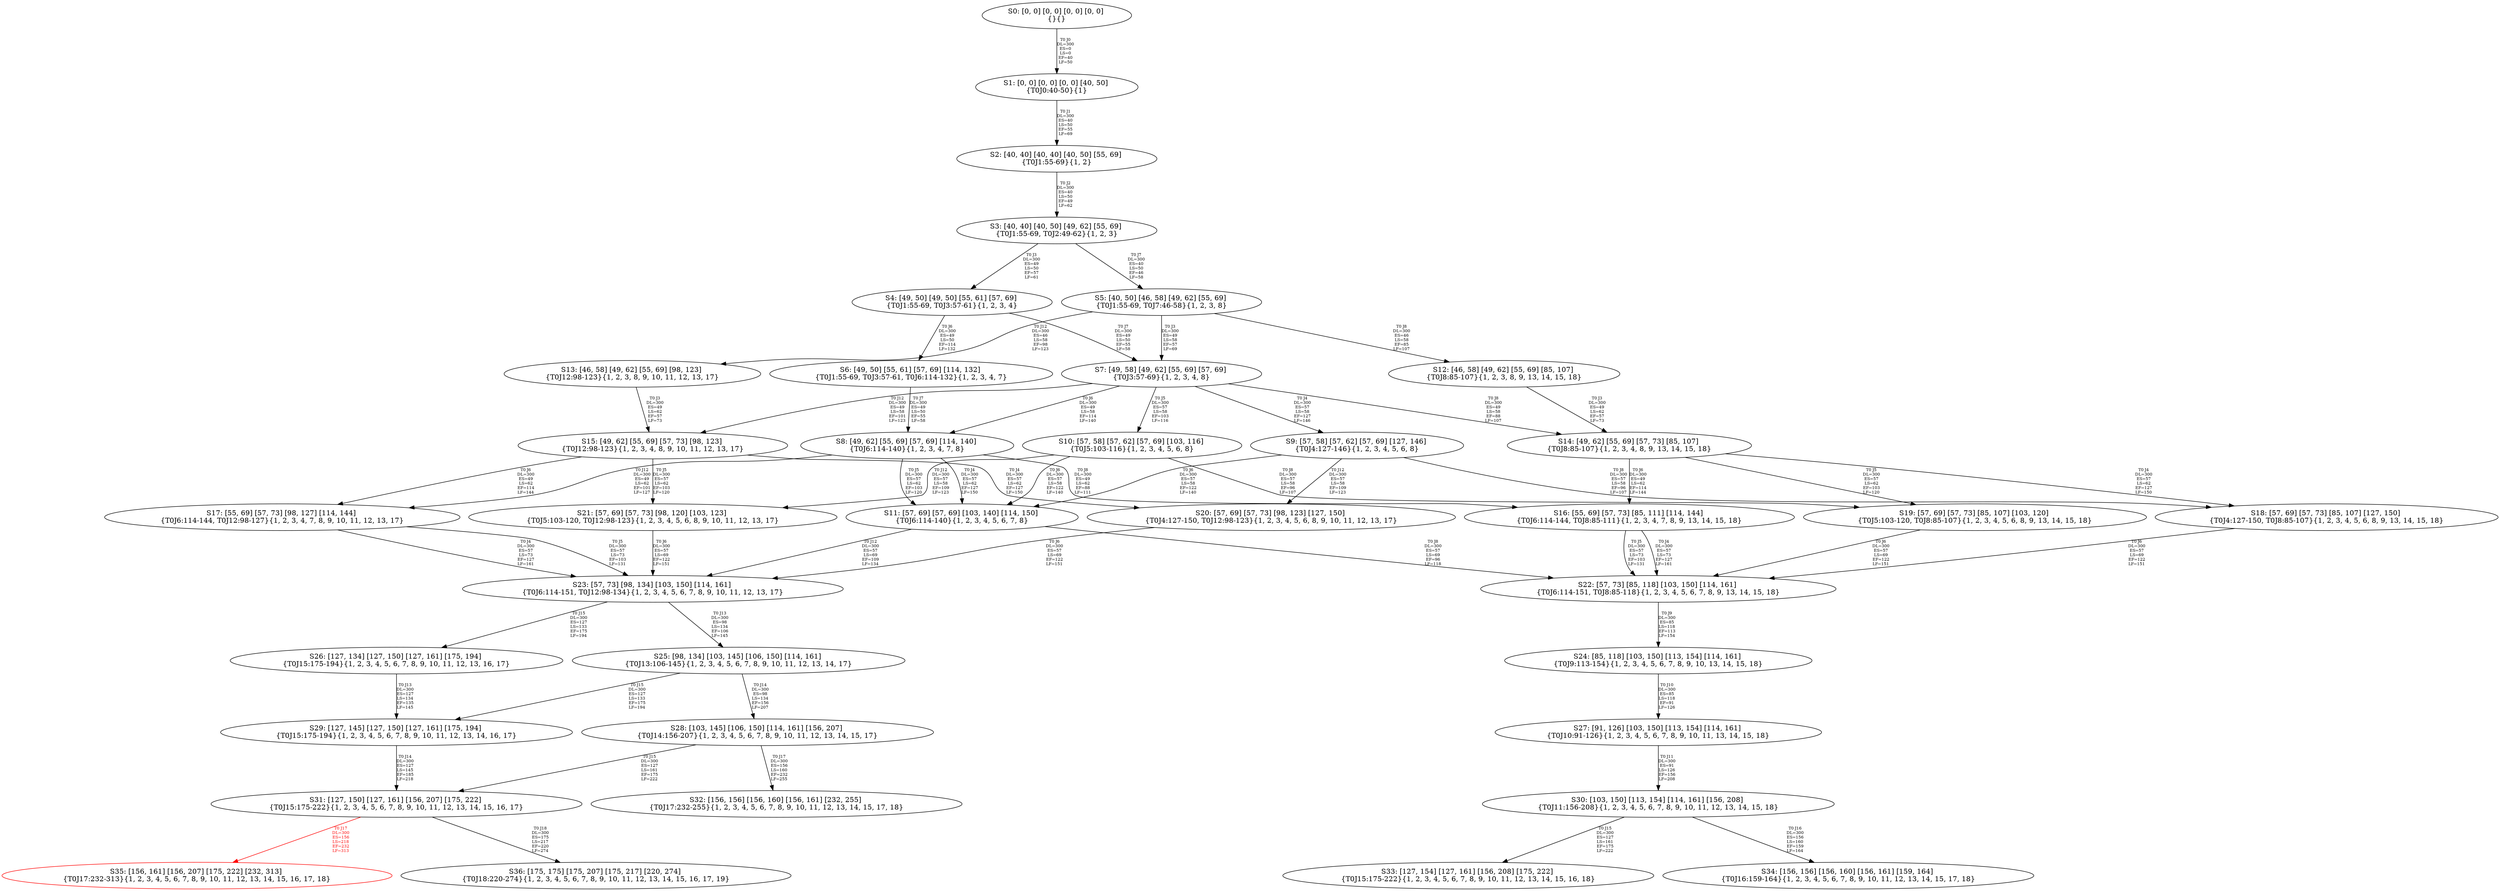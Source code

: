 digraph {
	S0[label="S0: [0, 0] [0, 0] [0, 0] [0, 0] \n{}{}"];
	S1[label="S1: [0, 0] [0, 0] [0, 0] [40, 50] \n{T0J0:40-50}{1}"];
	S2[label="S2: [40, 40] [40, 40] [40, 50] [55, 69] \n{T0J1:55-69}{1, 2}"];
	S3[label="S3: [40, 40] [40, 50] [49, 62] [55, 69] \n{T0J1:55-69, T0J2:49-62}{1, 2, 3}"];
	S4[label="S4: [49, 50] [49, 50] [55, 61] [57, 69] \n{T0J1:55-69, T0J3:57-61}{1, 2, 3, 4}"];
	S5[label="S5: [40, 50] [46, 58] [49, 62] [55, 69] \n{T0J1:55-69, T0J7:46-58}{1, 2, 3, 8}"];
	S6[label="S6: [49, 50] [55, 61] [57, 69] [114, 132] \n{T0J1:55-69, T0J3:57-61, T0J6:114-132}{1, 2, 3, 4, 7}"];
	S7[label="S7: [49, 58] [49, 62] [55, 69] [57, 69] \n{T0J3:57-69}{1, 2, 3, 4, 8}"];
	S8[label="S8: [49, 62] [55, 69] [57, 69] [114, 140] \n{T0J6:114-140}{1, 2, 3, 4, 7, 8}"];
	S9[label="S9: [57, 58] [57, 62] [57, 69] [127, 146] \n{T0J4:127-146}{1, 2, 3, 4, 5, 6, 8}"];
	S10[label="S10: [57, 58] [57, 62] [57, 69] [103, 116] \n{T0J5:103-116}{1, 2, 3, 4, 5, 6, 8}"];
	S11[label="S11: [57, 69] [57, 69] [103, 140] [114, 150] \n{T0J6:114-140}{1, 2, 3, 4, 5, 6, 7, 8}"];
	S12[label="S12: [46, 58] [49, 62] [55, 69] [85, 107] \n{T0J8:85-107}{1, 2, 3, 8, 9, 13, 14, 15, 18}"];
	S13[label="S13: [46, 58] [49, 62] [55, 69] [98, 123] \n{T0J12:98-123}{1, 2, 3, 8, 9, 10, 11, 12, 13, 17}"];
	S14[label="S14: [49, 62] [55, 69] [57, 73] [85, 107] \n{T0J8:85-107}{1, 2, 3, 4, 8, 9, 13, 14, 15, 18}"];
	S15[label="S15: [49, 62] [55, 69] [57, 73] [98, 123] \n{T0J12:98-123}{1, 2, 3, 4, 8, 9, 10, 11, 12, 13, 17}"];
	S16[label="S16: [55, 69] [57, 73] [85, 111] [114, 144] \n{T0J6:114-144, T0J8:85-111}{1, 2, 3, 4, 7, 8, 9, 13, 14, 15, 18}"];
	S17[label="S17: [55, 69] [57, 73] [98, 127] [114, 144] \n{T0J6:114-144, T0J12:98-127}{1, 2, 3, 4, 7, 8, 9, 10, 11, 12, 13, 17}"];
	S18[label="S18: [57, 69] [57, 73] [85, 107] [127, 150] \n{T0J4:127-150, T0J8:85-107}{1, 2, 3, 4, 5, 6, 8, 9, 13, 14, 15, 18}"];
	S19[label="S19: [57, 69] [57, 73] [85, 107] [103, 120] \n{T0J5:103-120, T0J8:85-107}{1, 2, 3, 4, 5, 6, 8, 9, 13, 14, 15, 18}"];
	S20[label="S20: [57, 69] [57, 73] [98, 123] [127, 150] \n{T0J4:127-150, T0J12:98-123}{1, 2, 3, 4, 5, 6, 8, 9, 10, 11, 12, 13, 17}"];
	S21[label="S21: [57, 69] [57, 73] [98, 120] [103, 123] \n{T0J5:103-120, T0J12:98-123}{1, 2, 3, 4, 5, 6, 8, 9, 10, 11, 12, 13, 17}"];
	S22[label="S22: [57, 73] [85, 118] [103, 150] [114, 161] \n{T0J6:114-151, T0J8:85-118}{1, 2, 3, 4, 5, 6, 7, 8, 9, 13, 14, 15, 18}"];
	S23[label="S23: [57, 73] [98, 134] [103, 150] [114, 161] \n{T0J6:114-151, T0J12:98-134}{1, 2, 3, 4, 5, 6, 7, 8, 9, 10, 11, 12, 13, 17}"];
	S24[label="S24: [85, 118] [103, 150] [113, 154] [114, 161] \n{T0J9:113-154}{1, 2, 3, 4, 5, 6, 7, 8, 9, 10, 13, 14, 15, 18}"];
	S25[label="S25: [98, 134] [103, 145] [106, 150] [114, 161] \n{T0J13:106-145}{1, 2, 3, 4, 5, 6, 7, 8, 9, 10, 11, 12, 13, 14, 17}"];
	S26[label="S26: [127, 134] [127, 150] [127, 161] [175, 194] \n{T0J15:175-194}{1, 2, 3, 4, 5, 6, 7, 8, 9, 10, 11, 12, 13, 16, 17}"];
	S27[label="S27: [91, 126] [103, 150] [113, 154] [114, 161] \n{T0J10:91-126}{1, 2, 3, 4, 5, 6, 7, 8, 9, 10, 11, 13, 14, 15, 18}"];
	S28[label="S28: [103, 145] [106, 150] [114, 161] [156, 207] \n{T0J14:156-207}{1, 2, 3, 4, 5, 6, 7, 8, 9, 10, 11, 12, 13, 14, 15, 17}"];
	S29[label="S29: [127, 145] [127, 150] [127, 161] [175, 194] \n{T0J15:175-194}{1, 2, 3, 4, 5, 6, 7, 8, 9, 10, 11, 12, 13, 14, 16, 17}"];
	S30[label="S30: [103, 150] [113, 154] [114, 161] [156, 208] \n{T0J11:156-208}{1, 2, 3, 4, 5, 6, 7, 8, 9, 10, 11, 12, 13, 14, 15, 18}"];
	S31[label="S31: [127, 150] [127, 161] [156, 207] [175, 222] \n{T0J15:175-222}{1, 2, 3, 4, 5, 6, 7, 8, 9, 10, 11, 12, 13, 14, 15, 16, 17}"];
	S32[label="S32: [156, 156] [156, 160] [156, 161] [232, 255] \n{T0J17:232-255}{1, 2, 3, 4, 5, 6, 7, 8, 9, 10, 11, 12, 13, 14, 15, 17, 18}"];
	S33[label="S33: [127, 154] [127, 161] [156, 208] [175, 222] \n{T0J15:175-222}{1, 2, 3, 4, 5, 6, 7, 8, 9, 10, 11, 12, 13, 14, 15, 16, 18}"];
	S34[label="S34: [156, 156] [156, 160] [156, 161] [159, 164] \n{T0J16:159-164}{1, 2, 3, 4, 5, 6, 7, 8, 9, 10, 11, 12, 13, 14, 15, 17, 18}"];
	S35[label="S35: [156, 161] [156, 207] [175, 222] [232, 313] \n{T0J17:232-313}{1, 2, 3, 4, 5, 6, 7, 8, 9, 10, 11, 12, 13, 14, 15, 16, 17, 18}"];
	S36[label="S36: [175, 175] [175, 207] [175, 217] [220, 274] \n{T0J18:220-274}{1, 2, 3, 4, 5, 6, 7, 8, 9, 10, 11, 12, 13, 14, 15, 16, 17, 19}"];
	S0 -> S1[label="T0 J0\nDL=300\nES=0\nLS=0\nEF=40\nLF=50",fontsize=8];
	S1 -> S2[label="T0 J1\nDL=300\nES=40\nLS=50\nEF=55\nLF=69",fontsize=8];
	S2 -> S3[label="T0 J2\nDL=300\nES=40\nLS=50\nEF=49\nLF=62",fontsize=8];
	S3 -> S4[label="T0 J3\nDL=300\nES=49\nLS=50\nEF=57\nLF=61",fontsize=8];
	S3 -> S5[label="T0 J7\nDL=300\nES=40\nLS=50\nEF=46\nLF=58",fontsize=8];
	S4 -> S6[label="T0 J6\nDL=300\nES=49\nLS=50\nEF=114\nLF=132",fontsize=8];
	S4 -> S7[label="T0 J7\nDL=300\nES=49\nLS=50\nEF=55\nLF=58",fontsize=8];
	S5 -> S7[label="T0 J3\nDL=300\nES=49\nLS=58\nEF=57\nLF=69",fontsize=8];
	S5 -> S12[label="T0 J8\nDL=300\nES=46\nLS=58\nEF=85\nLF=107",fontsize=8];
	S5 -> S13[label="T0 J12\nDL=300\nES=46\nLS=58\nEF=98\nLF=123",fontsize=8];
	S6 -> S8[label="T0 J7\nDL=300\nES=49\nLS=50\nEF=55\nLF=58",fontsize=8];
	S7 -> S9[label="T0 J4\nDL=300\nES=57\nLS=58\nEF=127\nLF=146",fontsize=8];
	S7 -> S10[label="T0 J5\nDL=300\nES=57\nLS=58\nEF=103\nLF=116",fontsize=8];
	S7 -> S8[label="T0 J6\nDL=300\nES=49\nLS=58\nEF=114\nLF=140",fontsize=8];
	S7 -> S14[label="T0 J8\nDL=300\nES=49\nLS=58\nEF=88\nLF=107",fontsize=8];
	S7 -> S15[label="T0 J12\nDL=300\nES=49\nLS=58\nEF=101\nLF=123",fontsize=8];
	S8 -> S11[label="T0 J4\nDL=300\nES=57\nLS=62\nEF=127\nLF=150",fontsize=8];
	S8 -> S11[label="T0 J5\nDL=300\nES=57\nLS=62\nEF=103\nLF=120",fontsize=8];
	S8 -> S16[label="T0 J8\nDL=300\nES=49\nLS=62\nEF=88\nLF=111",fontsize=8];
	S8 -> S17[label="T0 J12\nDL=300\nES=49\nLS=62\nEF=101\nLF=127",fontsize=8];
	S9 -> S11[label="T0 J6\nDL=300\nES=57\nLS=58\nEF=122\nLF=140",fontsize=8];
	S9 -> S18[label="T0 J8\nDL=300\nES=57\nLS=58\nEF=96\nLF=107",fontsize=8];
	S9 -> S20[label="T0 J12\nDL=300\nES=57\nLS=58\nEF=109\nLF=123",fontsize=8];
	S10 -> S11[label="T0 J6\nDL=300\nES=57\nLS=58\nEF=122\nLF=140",fontsize=8];
	S10 -> S19[label="T0 J8\nDL=300\nES=57\nLS=58\nEF=96\nLF=107",fontsize=8];
	S10 -> S21[label="T0 J12\nDL=300\nES=57\nLS=58\nEF=109\nLF=123",fontsize=8];
	S11 -> S22[label="T0 J8\nDL=300\nES=57\nLS=69\nEF=96\nLF=118",fontsize=8];
	S11 -> S23[label="T0 J12\nDL=300\nES=57\nLS=69\nEF=109\nLF=134",fontsize=8];
	S12 -> S14[label="T0 J3\nDL=300\nES=49\nLS=62\nEF=57\nLF=73",fontsize=8];
	S13 -> S15[label="T0 J3\nDL=300\nES=49\nLS=62\nEF=57\nLF=73",fontsize=8];
	S14 -> S18[label="T0 J4\nDL=300\nES=57\nLS=62\nEF=127\nLF=150",fontsize=8];
	S14 -> S19[label="T0 J5\nDL=300\nES=57\nLS=62\nEF=103\nLF=120",fontsize=8];
	S14 -> S16[label="T0 J6\nDL=300\nES=49\nLS=62\nEF=114\nLF=144",fontsize=8];
	S15 -> S20[label="T0 J4\nDL=300\nES=57\nLS=62\nEF=127\nLF=150",fontsize=8];
	S15 -> S21[label="T0 J5\nDL=300\nES=57\nLS=62\nEF=103\nLF=120",fontsize=8];
	S15 -> S17[label="T0 J6\nDL=300\nES=49\nLS=62\nEF=114\nLF=144",fontsize=8];
	S16 -> S22[label="T0 J4\nDL=300\nES=57\nLS=73\nEF=127\nLF=161",fontsize=8];
	S16 -> S22[label="T0 J5\nDL=300\nES=57\nLS=73\nEF=103\nLF=131",fontsize=8];
	S17 -> S23[label="T0 J4\nDL=300\nES=57\nLS=73\nEF=127\nLF=161",fontsize=8];
	S17 -> S23[label="T0 J5\nDL=300\nES=57\nLS=73\nEF=103\nLF=131",fontsize=8];
	S18 -> S22[label="T0 J6\nDL=300\nES=57\nLS=69\nEF=122\nLF=151",fontsize=8];
	S19 -> S22[label="T0 J6\nDL=300\nES=57\nLS=69\nEF=122\nLF=151",fontsize=8];
	S20 -> S23[label="T0 J6\nDL=300\nES=57\nLS=69\nEF=122\nLF=151",fontsize=8];
	S21 -> S23[label="T0 J6\nDL=300\nES=57\nLS=69\nEF=122\nLF=151",fontsize=8];
	S22 -> S24[label="T0 J9\nDL=300\nES=85\nLS=118\nEF=113\nLF=154",fontsize=8];
	S23 -> S25[label="T0 J13\nDL=300\nES=98\nLS=134\nEF=106\nLF=145",fontsize=8];
	S23 -> S26[label="T0 J15\nDL=300\nES=127\nLS=133\nEF=175\nLF=194",fontsize=8];
	S24 -> S27[label="T0 J10\nDL=300\nES=85\nLS=118\nEF=91\nLF=126",fontsize=8];
	S25 -> S28[label="T0 J14\nDL=300\nES=98\nLS=134\nEF=156\nLF=207",fontsize=8];
	S25 -> S29[label="T0 J15\nDL=300\nES=127\nLS=133\nEF=175\nLF=194",fontsize=8];
	S26 -> S29[label="T0 J13\nDL=300\nES=127\nLS=134\nEF=135\nLF=145",fontsize=8];
	S27 -> S30[label="T0 J11\nDL=300\nES=91\nLS=126\nEF=156\nLF=208",fontsize=8];
	S28 -> S31[label="T0 J15\nDL=300\nES=127\nLS=161\nEF=175\nLF=222",fontsize=8];
	S28 -> S32[label="T0 J17\nDL=300\nES=156\nLS=160\nEF=232\nLF=255",fontsize=8];
	S29 -> S31[label="T0 J14\nDL=300\nES=127\nLS=145\nEF=185\nLF=218",fontsize=8];
	S30 -> S33[label="T0 J15\nDL=300\nES=127\nLS=161\nEF=175\nLF=222",fontsize=8];
	S30 -> S34[label="T0 J16\nDL=300\nES=156\nLS=160\nEF=159\nLF=164",fontsize=8];
	S31 -> S35[label="T0 J17\nDL=300\nES=156\nLS=218\nEF=232\nLF=313",color=Red,fontcolor=Red,fontsize=8];
S35[color=Red];
	S31 -> S36[label="T0 J18\nDL=300\nES=175\nLS=217\nEF=220\nLF=274",fontsize=8];
}

